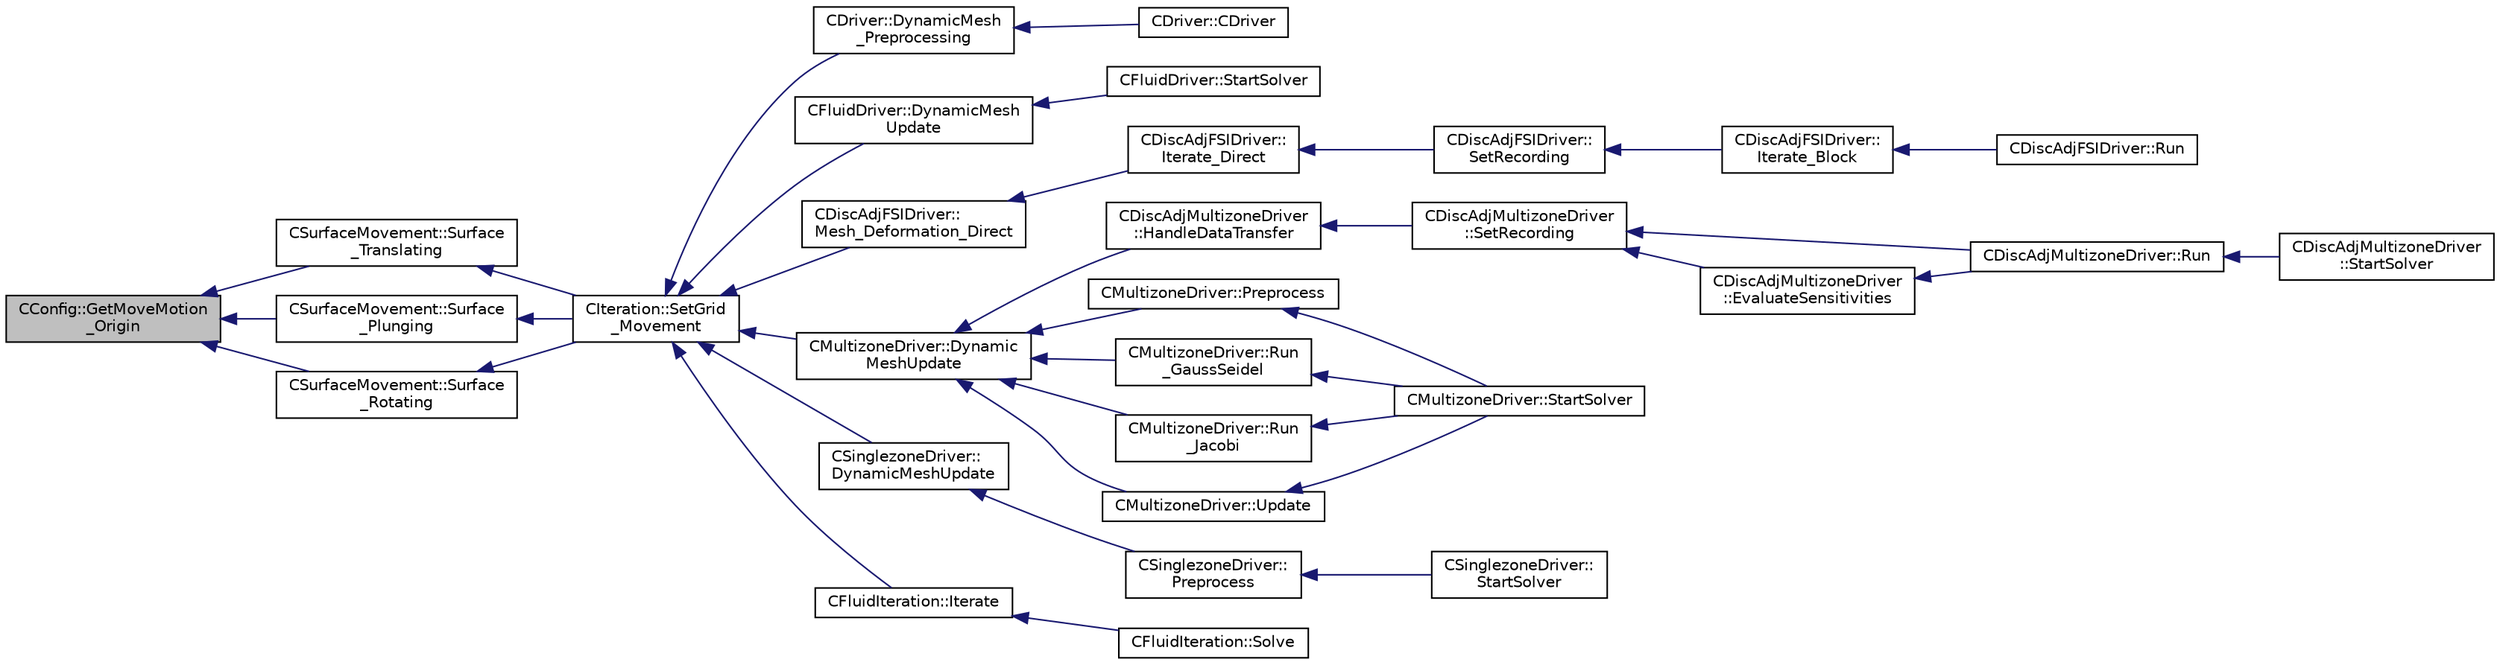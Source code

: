 digraph "CConfig::GetMoveMotion_Origin"
{
  edge [fontname="Helvetica",fontsize="10",labelfontname="Helvetica",labelfontsize="10"];
  node [fontname="Helvetica",fontsize="10",shape=record];
  rankdir="LR";
  Node7926 [label="CConfig::GetMoveMotion\l_Origin",height=0.2,width=0.4,color="black", fillcolor="grey75", style="filled", fontcolor="black"];
  Node7926 -> Node7927 [dir="back",color="midnightblue",fontsize="10",style="solid",fontname="Helvetica"];
  Node7927 [label="CSurfaceMovement::Surface\l_Translating",height=0.2,width=0.4,color="black", fillcolor="white", style="filled",URL="$class_c_surface_movement.html#aaa5e3a14a55a7d1fe4c00b8cd195497f",tooltip="Computes the displacement of a translating surface for a dynamic mesh simulation. ..."];
  Node7927 -> Node7928 [dir="back",color="midnightblue",fontsize="10",style="solid",fontname="Helvetica"];
  Node7928 [label="CIteration::SetGrid\l_Movement",height=0.2,width=0.4,color="black", fillcolor="white", style="filled",URL="$class_c_iteration.html#a7b36785762f6b0c214569b185b858b6c",tooltip="Updates the positions and grid velocities for dynamic meshes between physical time steps..."];
  Node7928 -> Node7929 [dir="back",color="midnightblue",fontsize="10",style="solid",fontname="Helvetica"];
  Node7929 [label="CDriver::DynamicMesh\l_Preprocessing",height=0.2,width=0.4,color="black", fillcolor="white", style="filled",URL="$class_c_driver.html#af585d91d9c08dbddcc2b3e67dd5f5af9",tooltip="GridMovement_Preprocessing. "];
  Node7929 -> Node7930 [dir="back",color="midnightblue",fontsize="10",style="solid",fontname="Helvetica"];
  Node7930 [label="CDriver::CDriver",height=0.2,width=0.4,color="black", fillcolor="white", style="filled",URL="$class_c_driver.html#a3fca4a013a6efa9bbb38fe78a86b5f3d",tooltip="Constructor of the class. "];
  Node7928 -> Node7931 [dir="back",color="midnightblue",fontsize="10",style="solid",fontname="Helvetica"];
  Node7931 [label="CFluidDriver::DynamicMesh\lUpdate",height=0.2,width=0.4,color="black", fillcolor="white", style="filled",URL="$class_c_fluid_driver.html#a4eee67049f34a1875a42afa470e9f828",tooltip="Perform a dynamic mesh deformation, included grid velocity computation and the update of the multigri..."];
  Node7931 -> Node7932 [dir="back",color="midnightblue",fontsize="10",style="solid",fontname="Helvetica"];
  Node7932 [label="CFluidDriver::StartSolver",height=0.2,width=0.4,color="black", fillcolor="white", style="filled",URL="$class_c_fluid_driver.html#a1c122d5a4b5f562f69a84aef2b8bd6d5",tooltip="Launch the computation for all zones and all physics. "];
  Node7928 -> Node7933 [dir="back",color="midnightblue",fontsize="10",style="solid",fontname="Helvetica"];
  Node7933 [label="CDiscAdjFSIDriver::\lMesh_Deformation_Direct",height=0.2,width=0.4,color="black", fillcolor="white", style="filled",URL="$class_c_disc_adj_f_s_i_driver.html#ad683500d6b3773af342165b1b18f5c59",tooltip="Run a direct mesh deformation. "];
  Node7933 -> Node7934 [dir="back",color="midnightblue",fontsize="10",style="solid",fontname="Helvetica"];
  Node7934 [label="CDiscAdjFSIDriver::\lIterate_Direct",height=0.2,width=0.4,color="black", fillcolor="white", style="filled",URL="$class_c_disc_adj_f_s_i_driver.html#acd9e7f14d860522e48ba2b6db34efd49",tooltip="Iterate the direct solver for recording. "];
  Node7934 -> Node7935 [dir="back",color="midnightblue",fontsize="10",style="solid",fontname="Helvetica"];
  Node7935 [label="CDiscAdjFSIDriver::\lSetRecording",height=0.2,width=0.4,color="black", fillcolor="white", style="filled",URL="$class_c_disc_adj_f_s_i_driver.html#ab07394a77802e469a321ccd1b10cb988",tooltip="Set the recording for a Discrete Adjoint iteration for the FSI problem. "];
  Node7935 -> Node7936 [dir="back",color="midnightblue",fontsize="10",style="solid",fontname="Helvetica"];
  Node7936 [label="CDiscAdjFSIDriver::\lIterate_Block",height=0.2,width=0.4,color="black", fillcolor="white", style="filled",URL="$class_c_disc_adj_f_s_i_driver.html#a84949f139fa795b7d34d6ff77e82eb5c",tooltip="Iterate a certain block for adjoint FSI - may be the whole set of variables or independent and subite..."];
  Node7936 -> Node7937 [dir="back",color="midnightblue",fontsize="10",style="solid",fontname="Helvetica"];
  Node7937 [label="CDiscAdjFSIDriver::Run",height=0.2,width=0.4,color="black", fillcolor="white", style="filled",URL="$class_c_disc_adj_f_s_i_driver.html#a2e965d6e9c4dcfc296077cae225cab21",tooltip="Run a Discrete Adjoint iteration for the FSI problem. "];
  Node7928 -> Node7938 [dir="back",color="midnightblue",fontsize="10",style="solid",fontname="Helvetica"];
  Node7938 [label="CMultizoneDriver::Dynamic\lMeshUpdate",height=0.2,width=0.4,color="black", fillcolor="white", style="filled",URL="$class_c_multizone_driver.html#ad28a95a48e9750237a5e2b1bf2c4aac9",tooltip="Perform a dynamic mesh deformation, included grid velocity computation and the update of the multigri..."];
  Node7938 -> Node7939 [dir="back",color="midnightblue",fontsize="10",style="solid",fontname="Helvetica"];
  Node7939 [label="CDiscAdjMultizoneDriver\l::HandleDataTransfer",height=0.2,width=0.4,color="black", fillcolor="white", style="filled",URL="$class_c_disc_adj_multizone_driver.html#ab33de05a7a1f77dcf60014a4a35dd4f1",tooltip="Transfer data between zones and update grids when required. "];
  Node7939 -> Node7940 [dir="back",color="midnightblue",fontsize="10",style="solid",fontname="Helvetica"];
  Node7940 [label="CDiscAdjMultizoneDriver\l::SetRecording",height=0.2,width=0.4,color="black", fillcolor="white", style="filled",URL="$class_c_disc_adj_multizone_driver.html#a441f8669a04147aacab7df463e1dd021",tooltip="Record one iteration of the primal problem within each zone. "];
  Node7940 -> Node7941 [dir="back",color="midnightblue",fontsize="10",style="solid",fontname="Helvetica"];
  Node7941 [label="CDiscAdjMultizoneDriver::Run",height=0.2,width=0.4,color="black", fillcolor="white", style="filled",URL="$class_c_disc_adj_multizone_driver.html#af996aecdb6d20aa4fc81c9b67295abf5",tooltip="[Overload] Run an discrete adjoint update of all solvers within multiple zones. "];
  Node7941 -> Node7942 [dir="back",color="midnightblue",fontsize="10",style="solid",fontname="Helvetica"];
  Node7942 [label="CDiscAdjMultizoneDriver\l::StartSolver",height=0.2,width=0.4,color="black", fillcolor="white", style="filled",URL="$class_c_disc_adj_multizone_driver.html#a75de0a1a482ceeed4301a384f1515092",tooltip="[Overload] Launch the computation for discrete adjoint multizone problems. "];
  Node7940 -> Node7943 [dir="back",color="midnightblue",fontsize="10",style="solid",fontname="Helvetica"];
  Node7943 [label="CDiscAdjMultizoneDriver\l::EvaluateSensitivities",height=0.2,width=0.4,color="black", fillcolor="white", style="filled",URL="$class_c_disc_adj_multizone_driver.html#ac2789097629674cfb7d4de64954024df",tooltip="Evaluate sensitivites for the current adjoint solution and output files. "];
  Node7943 -> Node7941 [dir="back",color="midnightblue",fontsize="10",style="solid",fontname="Helvetica"];
  Node7938 -> Node7944 [dir="back",color="midnightblue",fontsize="10",style="solid",fontname="Helvetica"];
  Node7944 [label="CMultizoneDriver::Preprocess",height=0.2,width=0.4,color="black", fillcolor="white", style="filled",URL="$class_c_multizone_driver.html#a29c97f0dff69501feb7d5f8fe2670088",tooltip="Preprocess the multizone iteration. "];
  Node7944 -> Node7945 [dir="back",color="midnightblue",fontsize="10",style="solid",fontname="Helvetica"];
  Node7945 [label="CMultizoneDriver::StartSolver",height=0.2,width=0.4,color="black", fillcolor="white", style="filled",URL="$class_c_multizone_driver.html#a03cfc000c383ef0d86d34e1c6aef5ff3",tooltip="[Overload] Launch the computation for multizone problems. "];
  Node7938 -> Node7946 [dir="back",color="midnightblue",fontsize="10",style="solid",fontname="Helvetica"];
  Node7946 [label="CMultizoneDriver::Run\l_GaussSeidel",height=0.2,width=0.4,color="black", fillcolor="white", style="filled",URL="$class_c_multizone_driver.html#a8036223cdbe0c0d4552f17f6bad9189b",tooltip="Run a Block Gauss-Seidel iteration in all physical zones. "];
  Node7946 -> Node7945 [dir="back",color="midnightblue",fontsize="10",style="solid",fontname="Helvetica"];
  Node7938 -> Node7947 [dir="back",color="midnightblue",fontsize="10",style="solid",fontname="Helvetica"];
  Node7947 [label="CMultizoneDriver::Run\l_Jacobi",height=0.2,width=0.4,color="black", fillcolor="white", style="filled",URL="$class_c_multizone_driver.html#a1bf2824daac5a10e8fb7387676eee338",tooltip="Run a Block-Jacobi iteration in all physical zones. "];
  Node7947 -> Node7945 [dir="back",color="midnightblue",fontsize="10",style="solid",fontname="Helvetica"];
  Node7938 -> Node7948 [dir="back",color="midnightblue",fontsize="10",style="solid",fontname="Helvetica"];
  Node7948 [label="CMultizoneDriver::Update",height=0.2,width=0.4,color="black", fillcolor="white", style="filled",URL="$class_c_multizone_driver.html#ac5d960382730c14b035965906cf02cb6",tooltip="Update the dual-time solution within multiple zones. "];
  Node7948 -> Node7945 [dir="back",color="midnightblue",fontsize="10",style="solid",fontname="Helvetica"];
  Node7928 -> Node7949 [dir="back",color="midnightblue",fontsize="10",style="solid",fontname="Helvetica"];
  Node7949 [label="CSinglezoneDriver::\lDynamicMeshUpdate",height=0.2,width=0.4,color="black", fillcolor="white", style="filled",URL="$class_c_singlezone_driver.html#a8cf4c7786b495d459818b656a7f6a357",tooltip="Perform a dynamic mesh deformation, included grid velocity computation and the update of the multigri..."];
  Node7949 -> Node7950 [dir="back",color="midnightblue",fontsize="10",style="solid",fontname="Helvetica"];
  Node7950 [label="CSinglezoneDriver::\lPreprocess",height=0.2,width=0.4,color="black", fillcolor="white", style="filled",URL="$class_c_singlezone_driver.html#adc6587c2d0cd656a4fbdebaf611fbbc8",tooltip="Preprocess the single-zone iteration. "];
  Node7950 -> Node7951 [dir="back",color="midnightblue",fontsize="10",style="solid",fontname="Helvetica"];
  Node7951 [label="CSinglezoneDriver::\lStartSolver",height=0.2,width=0.4,color="black", fillcolor="white", style="filled",URL="$class_c_singlezone_driver.html#a6eb4215f7ee740a6d5edb798110ce44a",tooltip="[Overload] Launch the computation for single-zone problems. "];
  Node7928 -> Node7952 [dir="back",color="midnightblue",fontsize="10",style="solid",fontname="Helvetica"];
  Node7952 [label="CFluidIteration::Iterate",height=0.2,width=0.4,color="black", fillcolor="white", style="filled",URL="$class_c_fluid_iteration.html#ab1379b4cba3d8c893395123fb6030986",tooltip="Perform a single iteration of the fluid system. "];
  Node7952 -> Node7953 [dir="back",color="midnightblue",fontsize="10",style="solid",fontname="Helvetica"];
  Node7953 [label="CFluidIteration::Solve",height=0.2,width=0.4,color="black", fillcolor="white", style="filled",URL="$class_c_fluid_iteration.html#ae22cd342c9c9d2ea5ac3f5103394ff80",tooltip="Iterate the fluid system for a number of Inner_Iter iterations. "];
  Node7926 -> Node7954 [dir="back",color="midnightblue",fontsize="10",style="solid",fontname="Helvetica"];
  Node7954 [label="CSurfaceMovement::Surface\l_Plunging",height=0.2,width=0.4,color="black", fillcolor="white", style="filled",URL="$class_c_surface_movement.html#a46b4020fed71fc432c22eef4c1a3a9bb",tooltip="Computes the displacement of a plunging surface for a dynamic mesh simulation. "];
  Node7954 -> Node7928 [dir="back",color="midnightblue",fontsize="10",style="solid",fontname="Helvetica"];
  Node7926 -> Node7955 [dir="back",color="midnightblue",fontsize="10",style="solid",fontname="Helvetica"];
  Node7955 [label="CSurfaceMovement::Surface\l_Rotating",height=0.2,width=0.4,color="black", fillcolor="white", style="filled",URL="$class_c_surface_movement.html#afe7ab1e988862c31e5ab53ef51b63149",tooltip="Computes the displacement of a rotating surface for a dynamic mesh simulation. "];
  Node7955 -> Node7928 [dir="back",color="midnightblue",fontsize="10",style="solid",fontname="Helvetica"];
}
